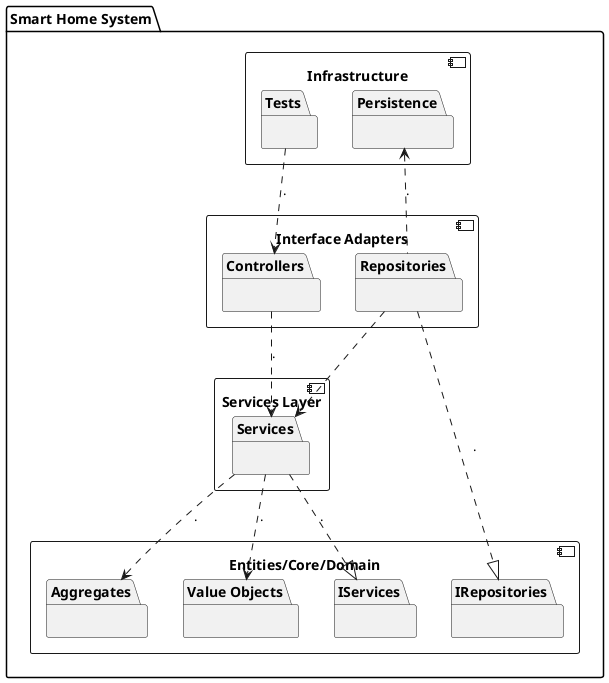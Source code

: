 @startuml

package "Smart Home System" {

    Component Infrastructure {
        package Tests {
        }
        package Persistence {
        }
    }

    Component "Interface Adapters" {
        package Controllers {
        }
        package Repositories {
        }
    }

    Component "Services Layer" {
        package "Services" {
        }

    }

    Component "Entities/Core/Domain" {
        package Aggregates {
        }
        package "Value Objects" {
        }
        package "IServices" {
        }
        package "IRepositories"{
                }

    }

    ' Dependencies
    Infrastructure.Tests ..> "Interface Adapters.Controllers" : .
    Infrastructure.Persistence <.. "Interface Adapters.Repositories" : .
    "Interface Adapters.Controllers" ..> "Services" : .
    "Services" ..> Aggregates : .
    "Services" ..> "Value Objects" : .
    "Interface Adapters.Repositories" ..> Services
    "Repositories" ..|> "IRepositories" : .
    "Services" ..|> "IServices" : .
}

@enduml
